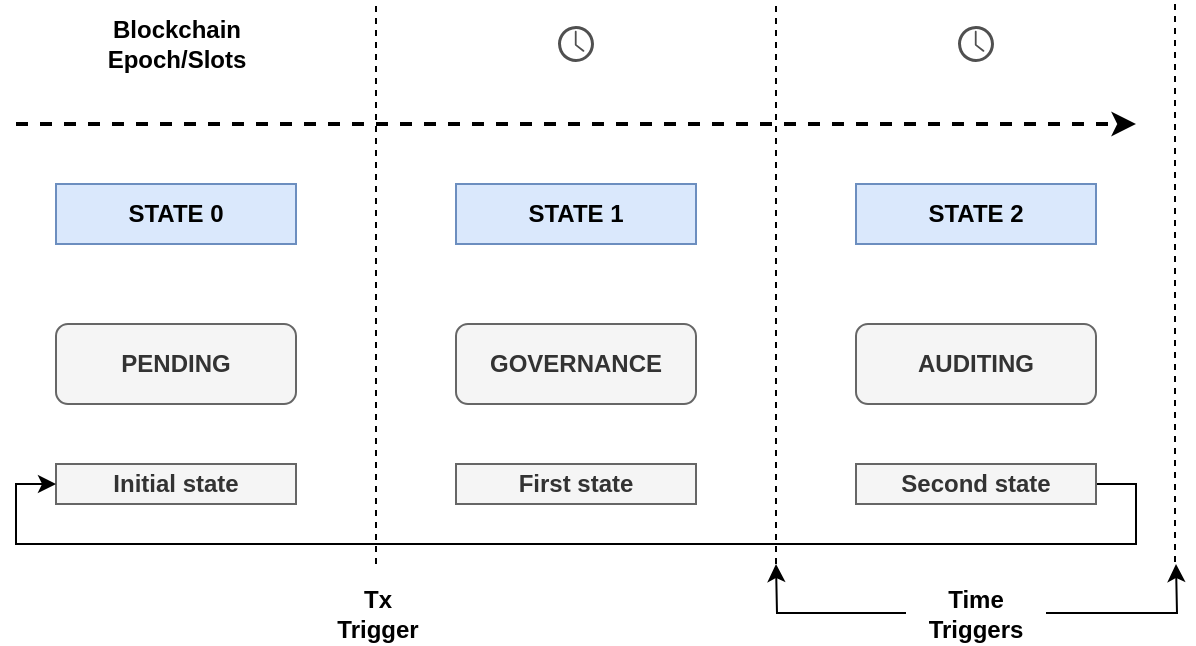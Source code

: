 <mxfile version="21.5.0" type="device">
  <diagram name="Page-1" id="-rh8xruwLAaDXmid51WF">
    <mxGraphModel dx="1430" dy="567" grid="1" gridSize="10" guides="1" tooltips="1" connect="1" arrows="1" fold="1" page="1" pageScale="1" pageWidth="850" pageHeight="1100" math="0" shadow="0">
      <root>
        <mxCell id="0" />
        <mxCell id="1" parent="0" />
        <mxCell id="EKsNd1QYjIjcPVGXbT6W-28" value="&lt;b&gt;PENDING&lt;/b&gt;" style="rounded=1;whiteSpace=wrap;html=1;fillColor=#f5f5f5;fontColor=#333333;strokeColor=#666666;" parent="1" vertex="1">
          <mxGeometry x="160" y="320" width="120" height="40" as="geometry" />
        </mxCell>
        <mxCell id="EKsNd1QYjIjcPVGXbT6W-29" value="&lt;b&gt;GOVERNANCE&lt;/b&gt;" style="rounded=1;whiteSpace=wrap;html=1;fillColor=#f5f5f5;fontColor=#333333;strokeColor=#666666;" parent="1" vertex="1">
          <mxGeometry x="360" y="320" width="120" height="40" as="geometry" />
        </mxCell>
        <mxCell id="EKsNd1QYjIjcPVGXbT6W-30" value="&lt;b&gt;AUDITING&lt;/b&gt;" style="rounded=1;whiteSpace=wrap;html=1;fillColor=#f5f5f5;fontColor=#333333;strokeColor=#666666;" parent="1" vertex="1">
          <mxGeometry x="560" y="320" width="120" height="40" as="geometry" />
        </mxCell>
        <mxCell id="EKsNd1QYjIjcPVGXbT6W-31" value="STATE 1" style="text;html=1;align=center;verticalAlign=middle;whiteSpace=wrap;rounded=0;fontStyle=1;fillColor=#dae8fc;strokeColor=#6c8ebf;" parent="1" vertex="1">
          <mxGeometry x="360" y="250" width="120" height="30" as="geometry" />
        </mxCell>
        <mxCell id="EKsNd1QYjIjcPVGXbT6W-33" value="&lt;b&gt;Initial state&lt;/b&gt;" style="rounded=0;whiteSpace=wrap;html=1;fillColor=#f5f5f5;strokeColor=#666666;fontColor=#333333;" parent="1" vertex="1">
          <mxGeometry x="160" y="390" width="120" height="20" as="geometry" />
        </mxCell>
        <mxCell id="EKsNd1QYjIjcPVGXbT6W-35" value="&lt;b&gt;First state&lt;/b&gt;" style="rounded=0;whiteSpace=wrap;html=1;fillColor=#f5f5f5;fontColor=#333333;strokeColor=#666666;" parent="1" vertex="1">
          <mxGeometry x="360" y="390" width="120" height="20" as="geometry" />
        </mxCell>
        <mxCell id="_lvbW4tNWUmHZUMVMOEu-1" style="edgeStyle=orthogonalEdgeStyle;rounded=0;orthogonalLoop=1;jettySize=auto;html=1;exitX=1;exitY=0.5;exitDx=0;exitDy=0;entryX=0;entryY=0.5;entryDx=0;entryDy=0;" edge="1" parent="1" source="EKsNd1QYjIjcPVGXbT6W-36" target="EKsNd1QYjIjcPVGXbT6W-33">
          <mxGeometry relative="1" as="geometry">
            <Array as="points">
              <mxPoint x="700" y="400" />
              <mxPoint x="700" y="430" />
              <mxPoint x="140" y="430" />
              <mxPoint x="140" y="400" />
            </Array>
          </mxGeometry>
        </mxCell>
        <mxCell id="EKsNd1QYjIjcPVGXbT6W-36" value="&lt;b&gt;Second state&lt;/b&gt;" style="rounded=0;whiteSpace=wrap;html=1;fillColor=#f5f5f5;strokeColor=#666666;fontColor=#333333;" parent="1" vertex="1">
          <mxGeometry x="560" y="390" width="120" height="20" as="geometry" />
        </mxCell>
        <mxCell id="EKsNd1QYjIjcPVGXbT6W-44" value="" style="endArrow=classic;html=1;strokeWidth=2;rounded=0;endFill=1;dashed=1;" parent="1" edge="1">
          <mxGeometry width="50" height="50" relative="1" as="geometry">
            <mxPoint x="140" y="220" as="sourcePoint" />
            <mxPoint x="700" y="220" as="targetPoint" />
          </mxGeometry>
        </mxCell>
        <mxCell id="EKsNd1QYjIjcPVGXbT6W-46" value="" style="endArrow=none;html=1;rounded=0;dashed=1;" parent="1" edge="1">
          <mxGeometry width="50" height="50" relative="1" as="geometry">
            <mxPoint x="320" y="440" as="sourcePoint" />
            <mxPoint x="320" y="160" as="targetPoint" />
          </mxGeometry>
        </mxCell>
        <mxCell id="EKsNd1QYjIjcPVGXbT6W-47" value="" style="endArrow=none;html=1;rounded=0;dashed=1;" parent="1" edge="1">
          <mxGeometry width="50" height="50" relative="1" as="geometry">
            <mxPoint x="520" y="440" as="sourcePoint" />
            <mxPoint x="520" y="160" as="targetPoint" />
          </mxGeometry>
        </mxCell>
        <mxCell id="EKsNd1QYjIjcPVGXbT6W-50" value="&lt;div style=&quot;&quot;&gt;&lt;b style=&quot;background-color: initial;&quot;&gt;Tx&lt;/b&gt;&lt;/div&gt;&lt;div style=&quot;&quot;&gt;&lt;b style=&quot;background-color: initial;&quot;&gt;Trigger&lt;/b&gt;&lt;/div&gt;" style="text;html=1;strokeColor=none;fillColor=none;align=center;verticalAlign=middle;whiteSpace=wrap;rounded=0;" parent="1" vertex="1">
          <mxGeometry x="286" y="450" width="70" height="30" as="geometry" />
        </mxCell>
        <mxCell id="EKsNd1QYjIjcPVGXbT6W-55" value="" style="endArrow=none;html=1;rounded=0;dashed=1;" parent="1" edge="1">
          <mxGeometry width="50" height="50" relative="1" as="geometry">
            <mxPoint x="719.5" y="439" as="sourcePoint" />
            <mxPoint x="719.5" y="159" as="targetPoint" />
          </mxGeometry>
        </mxCell>
        <mxCell id="_lvbW4tNWUmHZUMVMOEu-12" style="edgeStyle=orthogonalEdgeStyle;rounded=0;orthogonalLoop=1;jettySize=auto;html=1;exitX=1;exitY=0.5;exitDx=0;exitDy=0;" edge="1" parent="1" source="EKsNd1QYjIjcPVGXbT6W-60">
          <mxGeometry relative="1" as="geometry">
            <mxPoint x="720" y="440.0" as="targetPoint" />
          </mxGeometry>
        </mxCell>
        <mxCell id="_lvbW4tNWUmHZUMVMOEu-13" style="edgeStyle=orthogonalEdgeStyle;rounded=0;orthogonalLoop=1;jettySize=auto;html=1;exitX=0;exitY=0.5;exitDx=0;exitDy=0;" edge="1" parent="1" source="EKsNd1QYjIjcPVGXbT6W-60">
          <mxGeometry relative="1" as="geometry">
            <mxPoint x="520" y="440.0" as="targetPoint" />
          </mxGeometry>
        </mxCell>
        <mxCell id="EKsNd1QYjIjcPVGXbT6W-60" value="&lt;div style=&quot;&quot;&gt;&lt;b&gt;Time Triggers&lt;/b&gt;&lt;/div&gt;" style="text;html=1;strokeColor=none;fillColor=none;align=center;verticalAlign=middle;whiteSpace=wrap;rounded=0;" parent="1" vertex="1">
          <mxGeometry x="585" y="449" width="70" height="31" as="geometry" />
        </mxCell>
        <mxCell id="EKsNd1QYjIjcPVGXbT6W-63" value="STATE 0" style="text;html=1;align=center;verticalAlign=middle;whiteSpace=wrap;rounded=0;fontStyle=1;fillColor=#dae8fc;strokeColor=#6c8ebf;" parent="1" vertex="1">
          <mxGeometry x="160" y="250" width="120" height="30" as="geometry" />
        </mxCell>
        <mxCell id="EKsNd1QYjIjcPVGXbT6W-64" value="STATE 2" style="text;html=1;align=center;verticalAlign=middle;whiteSpace=wrap;rounded=0;fontStyle=1;fillColor=#dae8fc;strokeColor=#6c8ebf;" parent="1" vertex="1">
          <mxGeometry x="560" y="250" width="120" height="30" as="geometry" />
        </mxCell>
        <mxCell id="_lvbW4tNWUmHZUMVMOEu-7" value="&lt;div align=&quot;center&quot;&gt;&lt;b&gt;Blockchain&lt;/b&gt;&lt;/div&gt;&lt;div align=&quot;center&quot;&gt;&lt;b&gt;Epoch/Slots&lt;/b&gt;&lt;/div&gt;" style="text;html=1;align=center;verticalAlign=middle;resizable=0;points=[];autosize=1;strokeColor=none;fillColor=none;" vertex="1" parent="1">
          <mxGeometry x="175" y="160" width="90" height="40" as="geometry" />
        </mxCell>
        <mxCell id="_lvbW4tNWUmHZUMVMOEu-15" value="" style="sketch=0;pointerEvents=1;shadow=0;dashed=0;html=1;strokeColor=none;fillColor=#505050;labelPosition=center;verticalLabelPosition=bottom;verticalAlign=top;outlineConnect=0;align=center;shape=mxgraph.office.concepts.clock;aspect=fixed;" vertex="1" parent="1">
          <mxGeometry x="411" y="171" width="18" height="18" as="geometry" />
        </mxCell>
        <mxCell id="_lvbW4tNWUmHZUMVMOEu-16" value="" style="sketch=0;pointerEvents=1;shadow=0;dashed=0;html=1;strokeColor=none;fillColor=#505050;labelPosition=center;verticalLabelPosition=bottom;verticalAlign=top;outlineConnect=0;align=center;shape=mxgraph.office.concepts.clock;aspect=fixed;" vertex="1" parent="1">
          <mxGeometry x="611" y="171" width="18" height="18" as="geometry" />
        </mxCell>
      </root>
    </mxGraphModel>
  </diagram>
</mxfile>
